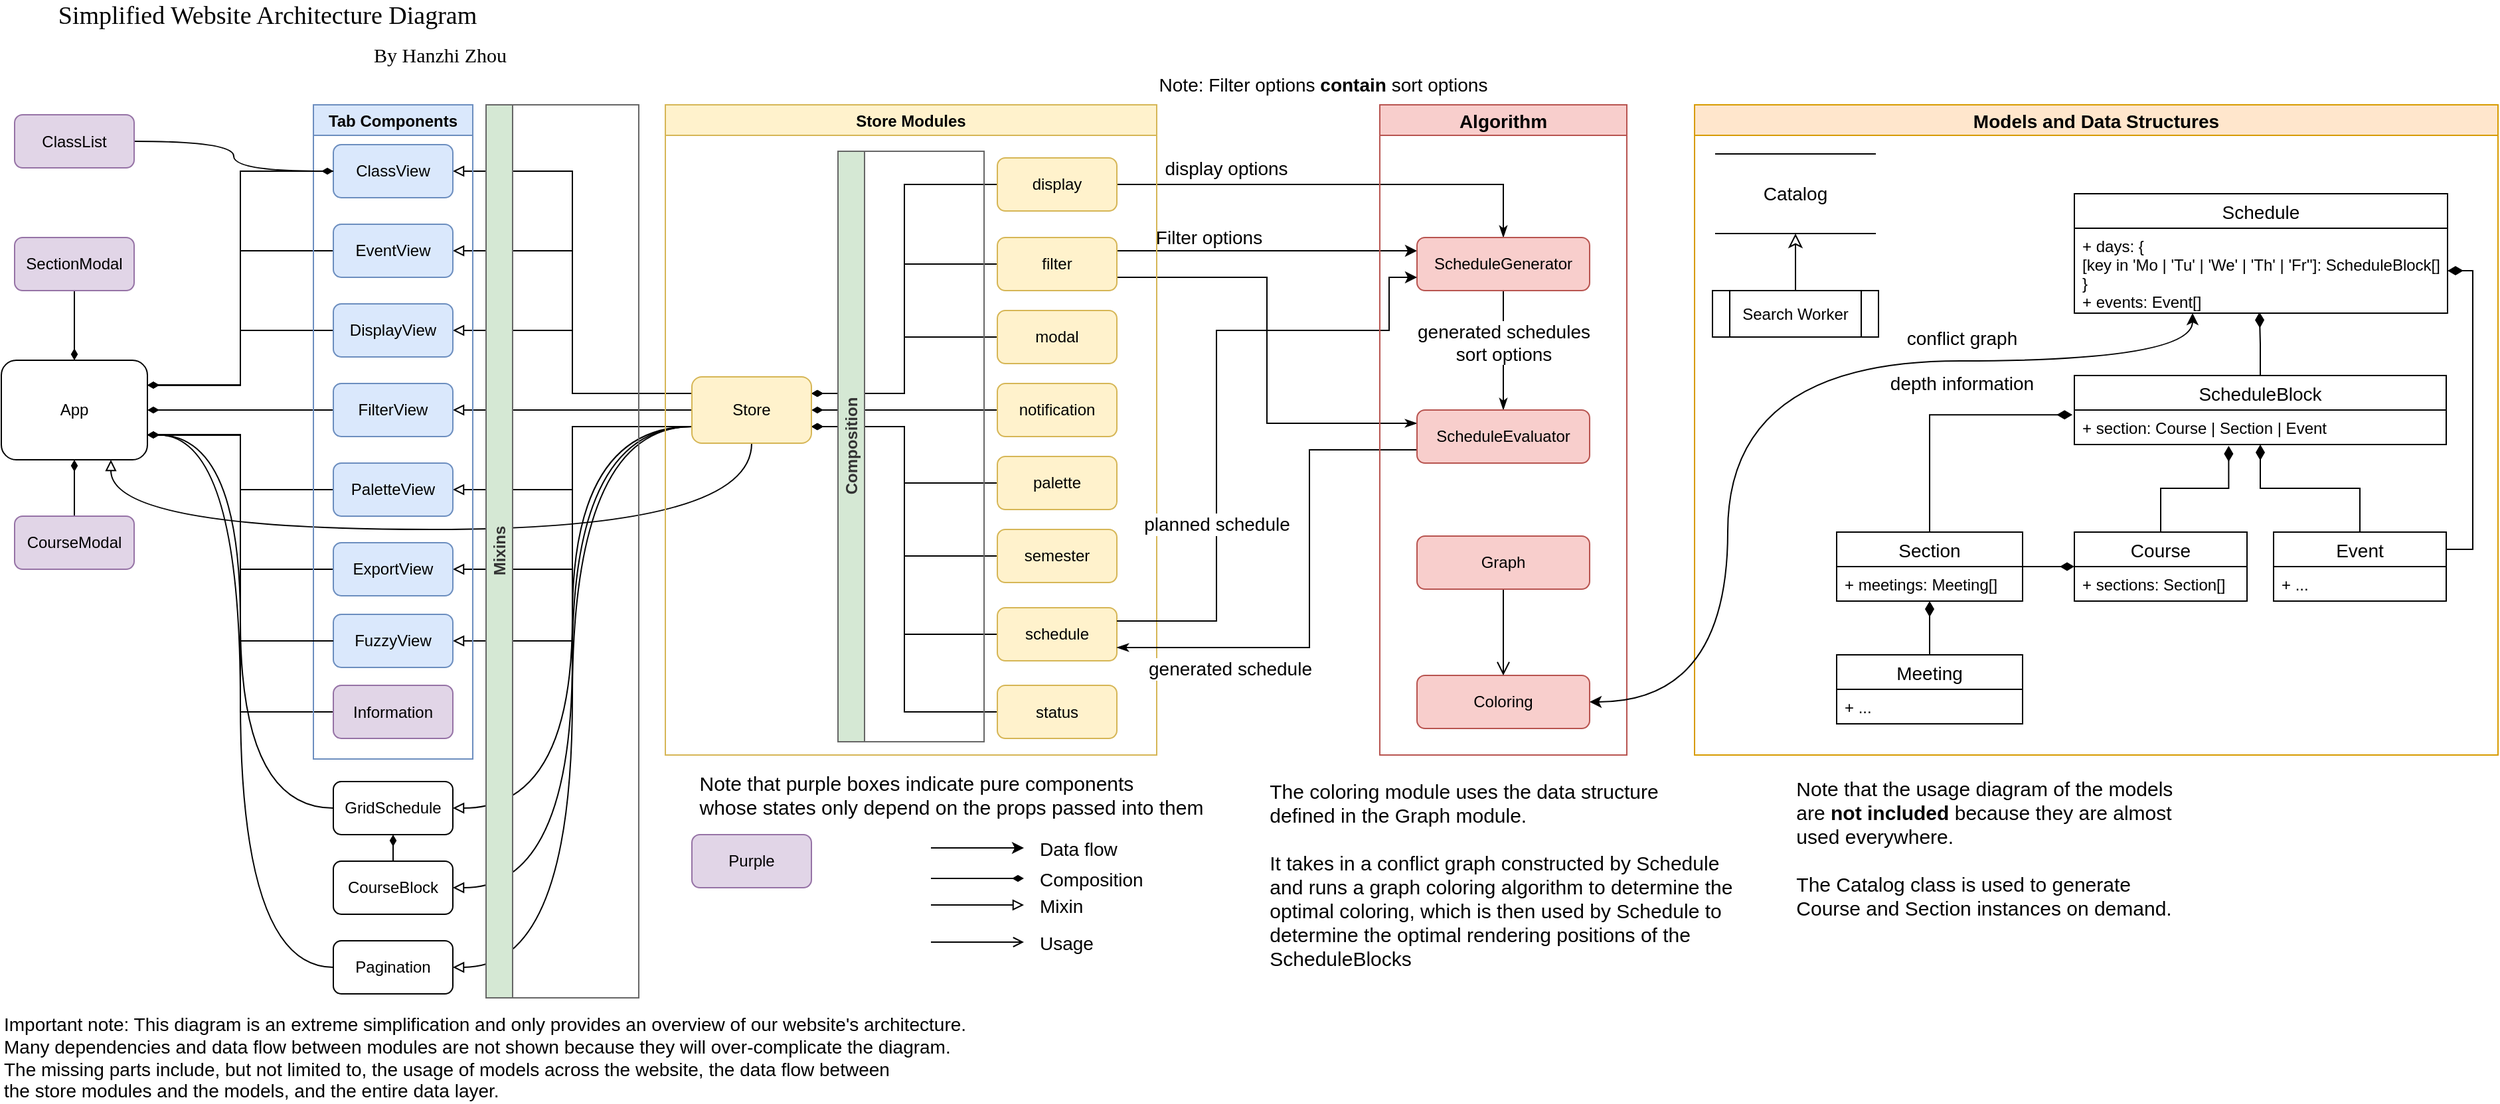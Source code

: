 <mxfile version="10.7.5" type="github"><diagram id="s-LN_YHEldgcWKMSwlyy" name="Page-1"><mxGraphModel dx="900" dy="561" grid="1" gridSize="10" guides="1" tooltips="1" connect="1" arrows="1" fold="1" page="1" pageScale="1" pageWidth="1100" pageHeight="850" math="0" shadow="0"><root><mxCell id="0"/><mxCell id="1" parent="0"/><mxCell id="R91a4dnMdjYMEZ7iDtL6-1" style="edgeStyle=orthogonalEdgeStyle;rounded=0;orthogonalLoop=1;jettySize=auto;html=1;exitX=0;exitY=0.5;exitDx=0;exitDy=0;startArrow=none;startFill=0;endArrow=diamondThin;endFill=1;fontSize=14;entryX=1;entryY=0.75;entryDx=0;entryDy=0;" edge="1" parent="1" source="R91a4dnMdjYMEZ7iDtL6-50" target="R91a4dnMdjYMEZ7iDtL6-19"><mxGeometry relative="1" as="geometry"><mxPoint x="655" y="387" as="targetPoint"/></mxGeometry></mxCell><mxCell id="R91a4dnMdjYMEZ7iDtL6-2" style="edgeStyle=orthogonalEdgeStyle;rounded=0;orthogonalLoop=1;jettySize=auto;html=1;exitX=1;exitY=0.25;exitDx=0;exitDy=0;entryX=0;entryY=0.5;entryDx=0;entryDy=0;endArrow=none;endFill=0;startArrow=diamondThin;startFill=1;" edge="1" parent="1" source="R91a4dnMdjYMEZ7iDtL6-19" target="R91a4dnMdjYMEZ7iDtL6-30"><mxGeometry relative="1" as="geometry"/></mxCell><mxCell id="R91a4dnMdjYMEZ7iDtL6-3" style="edgeStyle=orthogonalEdgeStyle;rounded=0;orthogonalLoop=1;jettySize=auto;html=1;exitX=1;exitY=0.75;exitDx=0;exitDy=0;entryX=0;entryY=0.5;entryDx=0;entryDy=0;endArrow=none;endFill=0;startArrow=diamondThin;startFill=1;" edge="1" parent="1" source="R91a4dnMdjYMEZ7iDtL6-19" target="R91a4dnMdjYMEZ7iDtL6-49"><mxGeometry relative="1" as="geometry"/></mxCell><mxCell id="R91a4dnMdjYMEZ7iDtL6-4" style="edgeStyle=orthogonalEdgeStyle;rounded=0;orthogonalLoop=1;jettySize=auto;html=1;exitX=1;exitY=0.75;exitDx=0;exitDy=0;entryX=0;entryY=0.5;entryDx=0;entryDy=0;endArrow=none;endFill=0;startArrow=diamondThin;startFill=1;" edge="1" parent="1" source="R91a4dnMdjYMEZ7iDtL6-19" target="R91a4dnMdjYMEZ7iDtL6-31"><mxGeometry relative="1" as="geometry"/></mxCell><mxCell id="R91a4dnMdjYMEZ7iDtL6-5" style="edgeStyle=orthogonalEdgeStyle;rounded=0;orthogonalLoop=1;jettySize=auto;html=1;exitX=1;exitY=0.75;exitDx=0;exitDy=0;entryX=0;entryY=0.5;entryDx=0;entryDy=0;endArrow=none;endFill=0;startArrow=diamondThin;startFill=1;" edge="1" parent="1" source="R91a4dnMdjYMEZ7iDtL6-19" target="R91a4dnMdjYMEZ7iDtL6-20"><mxGeometry relative="1" as="geometry"/></mxCell><mxCell id="R91a4dnMdjYMEZ7iDtL6-6" style="edgeStyle=orthogonalEdgeStyle;rounded=0;orthogonalLoop=1;jettySize=auto;html=1;exitX=1;exitY=0.25;exitDx=0;exitDy=0;entryX=0;entryY=0.5;entryDx=0;entryDy=0;endArrow=none;endFill=0;startArrow=diamondThin;startFill=1;" edge="1" parent="1" source="R91a4dnMdjYMEZ7iDtL6-19" target="R91a4dnMdjYMEZ7iDtL6-27"><mxGeometry relative="1" as="geometry"/></mxCell><mxCell id="R91a4dnMdjYMEZ7iDtL6-7" style="edgeStyle=orthogonalEdgeStyle;rounded=0;orthogonalLoop=1;jettySize=auto;html=1;exitX=1;exitY=0.5;exitDx=0;exitDy=0;entryX=0;entryY=0.5;entryDx=0;entryDy=0;endArrow=none;endFill=0;startArrow=diamondThin;startFill=1;" edge="1" parent="1" source="R91a4dnMdjYMEZ7iDtL6-19" target="R91a4dnMdjYMEZ7iDtL6-26"><mxGeometry relative="1" as="geometry"/></mxCell><mxCell id="R91a4dnMdjYMEZ7iDtL6-8" style="edgeStyle=orthogonalEdgeStyle;rounded=0;orthogonalLoop=1;jettySize=auto;html=1;exitX=1;exitY=0.25;exitDx=0;exitDy=0;entryX=0;entryY=0.5;entryDx=0;entryDy=0;endArrow=none;endFill=0;startArrow=diamondThin;startFill=1;" edge="1" parent="1" source="R91a4dnMdjYMEZ7iDtL6-19" target="R91a4dnMdjYMEZ7iDtL6-25"><mxGeometry relative="1" as="geometry"/></mxCell><mxCell id="R91a4dnMdjYMEZ7iDtL6-9" style="edgeStyle=orthogonalEdgeStyle;rounded=0;orthogonalLoop=1;jettySize=auto;html=1;exitX=0;exitY=0.25;exitDx=0;exitDy=0;entryX=1;entryY=0.5;entryDx=0;entryDy=0;endArrow=block;endFill=0;startArrow=none;startFill=0;" edge="1" parent="1" source="R91a4dnMdjYMEZ7iDtL6-19" target="R91a4dnMdjYMEZ7iDtL6-32"><mxGeometry relative="1" as="geometry"/></mxCell><mxCell id="R91a4dnMdjYMEZ7iDtL6-10" style="edgeStyle=orthogonalEdgeStyle;rounded=0;orthogonalLoop=1;jettySize=auto;html=1;exitX=0;exitY=0.5;exitDx=0;exitDy=0;entryX=1;entryY=0.5;entryDx=0;entryDy=0;endArrow=block;endFill=0;startArrow=none;startFill=0;" edge="1" parent="1" source="R91a4dnMdjYMEZ7iDtL6-19" target="R91a4dnMdjYMEZ7iDtL6-40"><mxGeometry relative="1" as="geometry"/></mxCell><mxCell id="R91a4dnMdjYMEZ7iDtL6-11" style="edgeStyle=orthogonalEdgeStyle;rounded=0;orthogonalLoop=1;jettySize=auto;html=1;exitX=0;exitY=0.75;exitDx=0;exitDy=0;entryX=1;entryY=0.5;entryDx=0;entryDy=0;endArrow=block;endFill=0;startArrow=none;startFill=0;" edge="1" parent="1" source="R91a4dnMdjYMEZ7iDtL6-19" target="R91a4dnMdjYMEZ7iDtL6-42"><mxGeometry relative="1" as="geometry"/></mxCell><mxCell id="R91a4dnMdjYMEZ7iDtL6-12" style="edgeStyle=orthogonalEdgeStyle;rounded=0;orthogonalLoop=1;jettySize=auto;html=1;exitX=0;exitY=0.75;exitDx=0;exitDy=0;entryX=1;entryY=0.5;entryDx=0;entryDy=0;endArrow=block;endFill=0;startArrow=none;startFill=0;" edge="1" parent="1" source="R91a4dnMdjYMEZ7iDtL6-19" target="R91a4dnMdjYMEZ7iDtL6-44"><mxGeometry relative="1" as="geometry"/></mxCell><mxCell id="R91a4dnMdjYMEZ7iDtL6-13" style="edgeStyle=orthogonalEdgeStyle;rounded=0;orthogonalLoop=1;jettySize=auto;html=1;exitX=0;exitY=0.25;exitDx=0;exitDy=0;entryX=1;entryY=0.5;entryDx=0;entryDy=0;endArrow=block;endFill=0;startArrow=none;startFill=0;" edge="1" parent="1" source="R91a4dnMdjYMEZ7iDtL6-19" target="R91a4dnMdjYMEZ7iDtL6-34"><mxGeometry relative="1" as="geometry"/></mxCell><mxCell id="R91a4dnMdjYMEZ7iDtL6-14" style="edgeStyle=orthogonalEdgeStyle;rounded=0;orthogonalLoop=1;jettySize=auto;html=1;exitX=0;exitY=0.25;exitDx=0;exitDy=0;entryX=1;entryY=0.5;entryDx=0;entryDy=0;endArrow=block;endFill=0;startArrow=none;startFill=0;" edge="1" parent="1" source="R91a4dnMdjYMEZ7iDtL6-19" target="R91a4dnMdjYMEZ7iDtL6-36"><mxGeometry relative="1" as="geometry"/></mxCell><mxCell id="R91a4dnMdjYMEZ7iDtL6-15" style="edgeStyle=orthogonalEdgeStyle;curved=1;rounded=0;orthogonalLoop=1;jettySize=auto;html=1;exitX=0;exitY=0.75;exitDx=0;exitDy=0;startArrow=none;startFill=0;endArrow=block;endFill=0;entryX=1;entryY=0.5;entryDx=0;entryDy=0;" edge="1" parent="1" source="R91a4dnMdjYMEZ7iDtL6-19" target="R91a4dnMdjYMEZ7iDtL6-58"><mxGeometry relative="1" as="geometry"><mxPoint x="390" y="607" as="targetPoint"/></mxGeometry></mxCell><mxCell id="R91a4dnMdjYMEZ7iDtL6-16" style="edgeStyle=orthogonalEdgeStyle;curved=1;rounded=0;orthogonalLoop=1;jettySize=auto;html=1;exitX=0;exitY=0.75;exitDx=0;exitDy=0;entryX=1;entryY=0.5;entryDx=0;entryDy=0;startArrow=none;startFill=0;endArrow=block;endFill=0;" edge="1" parent="1" source="R91a4dnMdjYMEZ7iDtL6-19" target="R91a4dnMdjYMEZ7iDtL6-61"><mxGeometry relative="1" as="geometry"><mxPoint x="382" y="667" as="targetPoint"/></mxGeometry></mxCell><mxCell id="R91a4dnMdjYMEZ7iDtL6-17" style="edgeStyle=orthogonalEdgeStyle;curved=1;rounded=0;orthogonalLoop=1;jettySize=auto;html=1;exitX=0;exitY=0.75;exitDx=0;exitDy=0;entryX=1;entryY=0.5;entryDx=0;entryDy=0;startArrow=none;startFill=0;endArrow=block;endFill=0;" edge="1" parent="1" source="R91a4dnMdjYMEZ7iDtL6-19" target="R91a4dnMdjYMEZ7iDtL6-56"><mxGeometry relative="1" as="geometry"/></mxCell><mxCell id="R91a4dnMdjYMEZ7iDtL6-18" style="edgeStyle=orthogonalEdgeStyle;curved=1;rounded=0;orthogonalLoop=1;jettySize=auto;html=1;exitX=0.5;exitY=1;exitDx=0;exitDy=0;entryX=0.75;entryY=1;entryDx=0;entryDy=0;startArrow=none;startFill=0;endArrow=block;endFill=0;" edge="1" parent="1" source="R91a4dnMdjYMEZ7iDtL6-19" target="R91a4dnMdjYMEZ7iDtL6-38"><mxGeometry relative="1" as="geometry"><Array as="points"><mxPoint x="605" y="417"/><mxPoint x="123" y="417"/></Array></mxGeometry></mxCell><mxCell id="R91a4dnMdjYMEZ7iDtL6-118" style="edgeStyle=orthogonalEdgeStyle;rounded=0;orthogonalLoop=1;jettySize=auto;html=1;exitX=0;exitY=0.75;exitDx=0;exitDy=0;entryX=1;entryY=0.5;entryDx=0;entryDy=0;endArrow=block;endFill=0;" edge="1" parent="1" source="R91a4dnMdjYMEZ7iDtL6-19" target="R91a4dnMdjYMEZ7iDtL6-117"><mxGeometry relative="1" as="geometry"/></mxCell><mxCell id="R91a4dnMdjYMEZ7iDtL6-19" value="Store" style="rounded=1;whiteSpace=wrap;html=1;fillColor=#fff2cc;strokeColor=#d6b656;" vertex="1" parent="1"><mxGeometry x="560" y="302" width="90" height="50" as="geometry"/></mxCell><mxCell id="R91a4dnMdjYMEZ7iDtL6-20" value="palette" style="rounded=1;whiteSpace=wrap;html=1;fillColor=#fff2cc;strokeColor=#d6b656;" vertex="1" parent="1"><mxGeometry x="790" y="362" width="90" height="40" as="geometry"/></mxCell><mxCell id="R91a4dnMdjYMEZ7iDtL6-21" style="edgeStyle=orthogonalEdgeStyle;rounded=0;orthogonalLoop=1;jettySize=auto;html=1;exitX=1;exitY=0.75;exitDx=0;exitDy=0;entryX=0;entryY=0.25;entryDx=0;entryDy=0;startArrow=none;startFill=0;endArrow=classicThin;endFill=1;fontSize=14;" edge="1" parent="1" source="R91a4dnMdjYMEZ7iDtL6-25" target="R91a4dnMdjYMEZ7iDtL6-84"><mxGeometry relative="1" as="geometry"/></mxCell><mxCell id="R91a4dnMdjYMEZ7iDtL6-22" value="sort options" style="text;html=1;resizable=0;points=[];align=center;verticalAlign=middle;labelBackgroundColor=#ffffff;fontSize=14;" vertex="1" connectable="0" parent="R91a4dnMdjYMEZ7iDtL6-21"><mxGeometry x="0.28" y="12" relative="1" as="geometry"><mxPoint x="-55" y="-134" as="offset"/></mxGeometry></mxCell><mxCell id="R91a4dnMdjYMEZ7iDtL6-23" style="edgeStyle=orthogonalEdgeStyle;rounded=0;orthogonalLoop=1;jettySize=auto;html=1;exitX=1;exitY=0.25;exitDx=0;exitDy=0;entryX=0;entryY=0.25;entryDx=0;entryDy=0;" edge="1" parent="1" source="R91a4dnMdjYMEZ7iDtL6-25" target="R91a4dnMdjYMEZ7iDtL6-70"><mxGeometry relative="1" as="geometry"><Array as="points"><mxPoint x="1065" y="207"/><mxPoint x="1065" y="207"/></Array></mxGeometry></mxCell><mxCell id="R91a4dnMdjYMEZ7iDtL6-24" value="Filter options" style="text;html=1;resizable=0;points=[];align=center;verticalAlign=middle;labelBackgroundColor=#ffffff;fontSize=14;" vertex="1" connectable="0" parent="R91a4dnMdjYMEZ7iDtL6-23"><mxGeometry x="-0.214" relative="1" as="geometry"><mxPoint x="-20" y="-10" as="offset"/></mxGeometry></mxCell><mxCell id="R91a4dnMdjYMEZ7iDtL6-25" value="filter" style="rounded=1;whiteSpace=wrap;html=1;fillColor=#fff2cc;strokeColor=#d6b656;" vertex="1" parent="1"><mxGeometry x="790" y="197" width="90" height="40" as="geometry"/></mxCell><mxCell id="R91a4dnMdjYMEZ7iDtL6-26" value="notification" style="rounded=1;whiteSpace=wrap;html=1;fillColor=#fff2cc;strokeColor=#d6b656;" vertex="1" parent="1"><mxGeometry x="790" y="307" width="90" height="40" as="geometry"/></mxCell><mxCell id="R91a4dnMdjYMEZ7iDtL6-27" value="modal" style="rounded=1;whiteSpace=wrap;html=1;fillColor=#fff2cc;strokeColor=#d6b656;" vertex="1" parent="1"><mxGeometry x="790" y="252" width="90" height="40" as="geometry"/></mxCell><mxCell id="R91a4dnMdjYMEZ7iDtL6-28" style="edgeStyle=orthogonalEdgeStyle;rounded=0;orthogonalLoop=1;jettySize=auto;html=1;entryX=0.5;entryY=0;entryDx=0;entryDy=0;startArrow=none;startFill=0;endArrow=classicThin;endFill=1;fontSize=15;" edge="1" parent="1" source="R91a4dnMdjYMEZ7iDtL6-30" target="R91a4dnMdjYMEZ7iDtL6-70"><mxGeometry relative="1" as="geometry"/></mxCell><mxCell id="R91a4dnMdjYMEZ7iDtL6-29" value="display options" style="text;html=1;resizable=0;points=[];align=center;verticalAlign=middle;labelBackgroundColor=#ffffff;fontSize=14;" vertex="1" connectable="0" parent="R91a4dnMdjYMEZ7iDtL6-28"><mxGeometry x="0.137" y="1" relative="1" as="geometry"><mxPoint x="-106" y="-11.5" as="offset"/></mxGeometry></mxCell><mxCell id="R91a4dnMdjYMEZ7iDtL6-30" value="display" style="rounded=1;whiteSpace=wrap;html=1;fillColor=#fff2cc;strokeColor=#d6b656;" vertex="1" parent="1"><mxGeometry x="790" y="137" width="90" height="40" as="geometry"/></mxCell><mxCell id="R91a4dnMdjYMEZ7iDtL6-31" value="semester" style="rounded=1;whiteSpace=wrap;html=1;fillColor=#fff2cc;strokeColor=#d6b656;" vertex="1" parent="1"><mxGeometry x="790" y="417" width="90" height="40" as="geometry"/></mxCell><mxCell id="R91a4dnMdjYMEZ7iDtL6-32" value="ClassView" style="rounded=1;whiteSpace=wrap;html=1;fillColor=#dae8fc;strokeColor=#6c8ebf;" vertex="1" parent="1"><mxGeometry x="290" y="127" width="90" height="40" as="geometry"/></mxCell><mxCell id="R91a4dnMdjYMEZ7iDtL6-33" style="edgeStyle=orthogonalEdgeStyle;rounded=0;orthogonalLoop=1;jettySize=auto;html=1;exitX=0;exitY=0.5;exitDx=0;exitDy=0;entryX=1;entryY=0.25;entryDx=0;entryDy=0;endArrow=diamondThin;endFill=1;" edge="1" parent="1" source="R91a4dnMdjYMEZ7iDtL6-34" target="R91a4dnMdjYMEZ7iDtL6-38"><mxGeometry relative="1" as="geometry"/></mxCell><mxCell id="R91a4dnMdjYMEZ7iDtL6-34" value="EventView" style="rounded=1;whiteSpace=wrap;html=1;fillColor=#dae8fc;strokeColor=#6c8ebf;" vertex="1" parent="1"><mxGeometry x="290" y="187" width="90" height="40" as="geometry"/></mxCell><mxCell id="R91a4dnMdjYMEZ7iDtL6-35" style="edgeStyle=orthogonalEdgeStyle;rounded=0;orthogonalLoop=1;jettySize=auto;html=1;exitX=0;exitY=0.5;exitDx=0;exitDy=0;entryX=1;entryY=0.25;entryDx=0;entryDy=0;endArrow=diamondThin;endFill=1;" edge="1" parent="1" source="R91a4dnMdjYMEZ7iDtL6-36" target="R91a4dnMdjYMEZ7iDtL6-38"><mxGeometry relative="1" as="geometry"/></mxCell><mxCell id="R91a4dnMdjYMEZ7iDtL6-36" value="DisplayView" style="rounded=1;whiteSpace=wrap;html=1;fillColor=#dae8fc;strokeColor=#6c8ebf;" vertex="1" parent="1"><mxGeometry x="290" y="247" width="90" height="40" as="geometry"/></mxCell><mxCell id="R91a4dnMdjYMEZ7iDtL6-37" style="edgeStyle=orthogonalEdgeStyle;rounded=0;orthogonalLoop=1;jettySize=auto;html=1;exitX=1;exitY=0.25;exitDx=0;exitDy=0;entryX=0;entryY=0.5;entryDx=0;entryDy=0;endArrow=none;endFill=0;startArrow=diamondThin;startFill=1;" edge="1" parent="1" source="R91a4dnMdjYMEZ7iDtL6-38" target="R91a4dnMdjYMEZ7iDtL6-32"><mxGeometry relative="1" as="geometry"><Array as="points"><mxPoint x="220" y="308"/><mxPoint x="220" y="147"/></Array></mxGeometry></mxCell><mxCell id="R91a4dnMdjYMEZ7iDtL6-38" value="App" style="rounded=1;whiteSpace=wrap;html=1;" vertex="1" parent="1"><mxGeometry x="40" y="289.5" width="110" height="75" as="geometry"/></mxCell><mxCell id="R91a4dnMdjYMEZ7iDtL6-39" style="edgeStyle=orthogonalEdgeStyle;rounded=0;orthogonalLoop=1;jettySize=auto;html=1;exitX=0;exitY=0.5;exitDx=0;exitDy=0;entryX=1;entryY=0.5;entryDx=0;entryDy=0;endArrow=diamondThin;endFill=1;" edge="1" parent="1" source="R91a4dnMdjYMEZ7iDtL6-40" target="R91a4dnMdjYMEZ7iDtL6-38"><mxGeometry relative="1" as="geometry"/></mxCell><mxCell id="R91a4dnMdjYMEZ7iDtL6-40" value="FilterView" style="rounded=1;whiteSpace=wrap;html=1;fillColor=#dae8fc;strokeColor=#6c8ebf;" vertex="1" parent="1"><mxGeometry x="290" y="307" width="90" height="40" as="geometry"/></mxCell><mxCell id="R91a4dnMdjYMEZ7iDtL6-41" style="edgeStyle=orthogonalEdgeStyle;rounded=0;orthogonalLoop=1;jettySize=auto;html=1;exitX=0;exitY=0.5;exitDx=0;exitDy=0;entryX=1;entryY=0.75;entryDx=0;entryDy=0;endArrow=diamondThin;endFill=1;" edge="1" parent="1" source="R91a4dnMdjYMEZ7iDtL6-42" target="R91a4dnMdjYMEZ7iDtL6-38"><mxGeometry relative="1" as="geometry"/></mxCell><mxCell id="R91a4dnMdjYMEZ7iDtL6-42" value="PaletteView" style="rounded=1;whiteSpace=wrap;html=1;fillColor=#dae8fc;strokeColor=#6c8ebf;" vertex="1" parent="1"><mxGeometry x="290" y="367" width="90" height="40" as="geometry"/></mxCell><mxCell id="R91a4dnMdjYMEZ7iDtL6-43" style="edgeStyle=orthogonalEdgeStyle;rounded=0;orthogonalLoop=1;jettySize=auto;html=1;exitX=0;exitY=0.5;exitDx=0;exitDy=0;endArrow=diamondThin;endFill=1;entryX=1;entryY=0.75;entryDx=0;entryDy=0;" edge="1" parent="1" source="R91a4dnMdjYMEZ7iDtL6-44" target="R91a4dnMdjYMEZ7iDtL6-38"><mxGeometry relative="1" as="geometry"><mxPoint x="160" y="397" as="targetPoint"/></mxGeometry></mxCell><mxCell id="R91a4dnMdjYMEZ7iDtL6-44" value="ExportView" style="rounded=1;whiteSpace=wrap;html=1;fillColor=#dae8fc;strokeColor=#6c8ebf;" vertex="1" parent="1"><mxGeometry x="290" y="427" width="90" height="40" as="geometry"/></mxCell><mxCell id="R91a4dnMdjYMEZ7iDtL6-45" style="edgeStyle=orthogonalEdgeStyle;rounded=0;orthogonalLoop=1;jettySize=auto;html=1;exitX=0;exitY=0.5;exitDx=0;exitDy=0;entryX=1;entryY=0.75;entryDx=0;entryDy=0;endArrow=diamondThin;endFill=1;" edge="1" parent="1" source="R91a4dnMdjYMEZ7iDtL6-46" target="R91a4dnMdjYMEZ7iDtL6-38"><mxGeometry relative="1" as="geometry"/></mxCell><mxCell id="R91a4dnMdjYMEZ7iDtL6-47" value="Tab Components" style="swimlane;startSize=23;fillColor=#dae8fc;strokeColor=#6c8ebf;" vertex="1" parent="1"><mxGeometry x="275" y="97" width="120" height="493" as="geometry"/></mxCell><mxCell id="R91a4dnMdjYMEZ7iDtL6-46" value="Information" style="rounded=1;whiteSpace=wrap;html=1;fillColor=#e1d5e7;strokeColor=#9673a6;gradientDirection=east;" vertex="1" parent="R91a4dnMdjYMEZ7iDtL6-47"><mxGeometry x="15" y="437.5" width="90" height="40" as="geometry"/></mxCell><mxCell id="R91a4dnMdjYMEZ7iDtL6-117" value="FuzzyView" style="rounded=1;whiteSpace=wrap;html=1;fillColor=#dae8fc;strokeColor=#6c8ebf;" vertex="1" parent="R91a4dnMdjYMEZ7iDtL6-47"><mxGeometry x="15" y="384" width="90" height="40" as="geometry"/></mxCell><mxCell id="R91a4dnMdjYMEZ7iDtL6-48" value="Store Modules" style="swimlane;startSize=23;fillColor=#fff2cc;strokeColor=#d6b656;" vertex="1" parent="1"><mxGeometry x="540" y="97" width="370" height="490" as="geometry"/></mxCell><mxCell id="R91a4dnMdjYMEZ7iDtL6-49" value="status" style="rounded=1;whiteSpace=wrap;html=1;fillColor=#fff2cc;strokeColor=#d6b656;" vertex="1" parent="R91a4dnMdjYMEZ7iDtL6-48"><mxGeometry x="250" y="437.5" width="90" height="40" as="geometry"/></mxCell><mxCell id="R91a4dnMdjYMEZ7iDtL6-50" value="schedule" style="rounded=1;whiteSpace=wrap;html=1;fillColor=#fff2cc;strokeColor=#d6b656;" vertex="1" parent="R91a4dnMdjYMEZ7iDtL6-48"><mxGeometry x="250" y="379" width="90" height="40" as="geometry"/></mxCell><mxCell id="R91a4dnMdjYMEZ7iDtL6-51" value="Composition" style="swimlane;html=1;horizontal=0;startSize=20;fillColor=#D5E8D4;strokeColor=#666666;fontColor=#333333;container=0;shadow=0;glass=0;noLabel=0;" vertex="1" parent="R91a4dnMdjYMEZ7iDtL6-48"><mxGeometry x="130" y="35" width="110" height="445" as="geometry"/></mxCell><mxCell id="R91a4dnMdjYMEZ7iDtL6-52" value="Mixins" style="swimlane;html=1;horizontal=0;startSize=20;fillColor=#D5E8D4;strokeColor=#666666;fontColor=#333333;container=0;shadow=0;glass=0;noLabel=0;" vertex="1" parent="1"><mxGeometry x="405" y="97" width="115" height="673" as="geometry"/></mxCell><mxCell id="R91a4dnMdjYMEZ7iDtL6-53" style="edgeStyle=orthogonalEdgeStyle;rounded=0;orthogonalLoop=1;jettySize=auto;html=1;entryX=0;entryY=0.5;entryDx=0;entryDy=0;startArrow=none;startFill=0;endArrow=diamondThin;endFill=1;curved=1;" edge="1" parent="1" source="R91a4dnMdjYMEZ7iDtL6-54" target="R91a4dnMdjYMEZ7iDtL6-32"><mxGeometry relative="1" as="geometry"/></mxCell><mxCell id="R91a4dnMdjYMEZ7iDtL6-54" value="ClassList" style="rounded=1;whiteSpace=wrap;html=1;shadow=0;glass=0;fillColor=#e1d5e7;strokeColor=#9673a6;" vertex="1" parent="1"><mxGeometry x="50" y="104.5" width="90" height="40" as="geometry"/></mxCell><mxCell id="R91a4dnMdjYMEZ7iDtL6-55" style="edgeStyle=orthogonalEdgeStyle;curved=1;rounded=0;orthogonalLoop=1;jettySize=auto;html=1;exitX=0;exitY=0.5;exitDx=0;exitDy=0;entryX=1;entryY=0.75;entryDx=0;entryDy=0;startArrow=none;startFill=0;endArrow=diamondThin;endFill=1;" edge="1" parent="1" source="R91a4dnMdjYMEZ7iDtL6-56" target="R91a4dnMdjYMEZ7iDtL6-38"><mxGeometry relative="1" as="geometry"/></mxCell><mxCell id="R91a4dnMdjYMEZ7iDtL6-56" value="Pagination" style="rounded=1;whiteSpace=wrap;html=1;" vertex="1" parent="1"><mxGeometry x="290" y="727" width="90" height="40" as="geometry"/></mxCell><mxCell id="R91a4dnMdjYMEZ7iDtL6-57" style="edgeStyle=orthogonalEdgeStyle;curved=1;rounded=0;orthogonalLoop=1;jettySize=auto;html=1;exitX=0;exitY=0.5;exitDx=0;exitDy=0;entryX=1;entryY=0.75;entryDx=0;entryDy=0;startArrow=none;startFill=0;endArrow=diamondThin;endFill=1;" edge="1" parent="1" source="R91a4dnMdjYMEZ7iDtL6-58" target="R91a4dnMdjYMEZ7iDtL6-38"><mxGeometry relative="1" as="geometry"/></mxCell><mxCell id="R91a4dnMdjYMEZ7iDtL6-58" value="GridSchedule" style="rounded=1;whiteSpace=wrap;html=1;" vertex="1" parent="1"><mxGeometry x="290" y="607" width="90" height="40" as="geometry"/></mxCell><mxCell id="R91a4dnMdjYMEZ7iDtL6-59" style="edgeStyle=orthogonalEdgeStyle;curved=1;rounded=0;orthogonalLoop=1;jettySize=auto;html=1;exitX=0.5;exitY=0;exitDx=0;exitDy=0;entryX=0.5;entryY=1;entryDx=0;entryDy=0;startArrow=none;startFill=0;endArrow=diamondThin;endFill=1;" edge="1" parent="1" source="R91a4dnMdjYMEZ7iDtL6-61" target="R91a4dnMdjYMEZ7iDtL6-58"><mxGeometry relative="1" as="geometry"/></mxCell><mxCell id="R91a4dnMdjYMEZ7iDtL6-61" value="CourseBlock" style="rounded=1;whiteSpace=wrap;html=1;" vertex="1" parent="1"><mxGeometry x="290" y="667" width="90" height="40" as="geometry"/></mxCell><mxCell id="R91a4dnMdjYMEZ7iDtL6-62" value="" style="edgeStyle=orthogonalEdgeStyle;curved=1;rounded=0;orthogonalLoop=1;jettySize=auto;html=1;startArrow=none;startFill=0;endArrow=diamondThin;endFill=1;" edge="1" parent="1" source="R91a4dnMdjYMEZ7iDtL6-63" target="R91a4dnMdjYMEZ7iDtL6-38"><mxGeometry relative="1" as="geometry"/></mxCell><mxCell id="R91a4dnMdjYMEZ7iDtL6-63" value="CourseModal" style="rounded=1;whiteSpace=wrap;html=1;fillColor=#e1d5e7;strokeColor=#9673a6;" vertex="1" parent="1"><mxGeometry x="50" y="407" width="90" height="40" as="geometry"/></mxCell><mxCell id="R91a4dnMdjYMEZ7iDtL6-64" value="" style="edgeStyle=orthogonalEdgeStyle;curved=1;rounded=0;orthogonalLoop=1;jettySize=auto;html=1;startArrow=none;startFill=0;endArrow=diamondThin;endFill=1;" edge="1" parent="1" source="R91a4dnMdjYMEZ7iDtL6-65" target="R91a4dnMdjYMEZ7iDtL6-38"><mxGeometry relative="1" as="geometry"/></mxCell><mxCell id="R91a4dnMdjYMEZ7iDtL6-65" value="SectionModal" style="rounded=1;whiteSpace=wrap;html=1;fillColor=#e1d5e7;strokeColor=#9673a6;" vertex="1" parent="1"><mxGeometry x="50" y="197" width="90" height="40" as="geometry"/></mxCell><mxCell id="R91a4dnMdjYMEZ7iDtL6-66" value="Purple" style="rounded=1;whiteSpace=wrap;html=1;fillColor=#e1d5e7;strokeColor=#9673a6;" vertex="1" parent="1"><mxGeometry x="560" y="647" width="90" height="40" as="geometry"/></mxCell><mxCell id="R91a4dnMdjYMEZ7iDtL6-67" value="&lt;div style=&quot;text-align: left ; font-size: 15px&quot;&gt;&lt;span style=&quot;font-size: 15px&quot;&gt;Note that purple boxes indicate pure components&amp;nbsp;&lt;/span&gt;&lt;/div&gt;&lt;div style=&quot;text-align: left ; font-size: 15px&quot;&gt;&lt;span style=&quot;font-size: 15px&quot;&gt;whose states only depend on the props passed into them&lt;/span&gt;&lt;/div&gt;" style="text;html=1;resizable=0;autosize=1;align=center;verticalAlign=middle;points=[];fillColor=none;strokeColor=none;rounded=0;shadow=0;glass=0;fontSize=15;" vertex="1" parent="1"><mxGeometry x="560" y="597" width="390" height="40" as="geometry"/></mxCell><mxCell id="R91a4dnMdjYMEZ7iDtL6-68" style="edgeStyle=orthogonalEdgeStyle;curved=1;rounded=0;orthogonalLoop=1;jettySize=auto;html=1;entryX=0.5;entryY=0;entryDx=0;entryDy=0;startArrow=none;startFill=0;endArrow=classicThin;endFill=1;fontSize=14;" edge="1" parent="1" source="R91a4dnMdjYMEZ7iDtL6-70" target="R91a4dnMdjYMEZ7iDtL6-84"><mxGeometry relative="1" as="geometry"/></mxCell><mxCell id="R91a4dnMdjYMEZ7iDtL6-69" value="generated schedules&lt;br&gt;sort options&lt;br&gt;" style="text;html=1;resizable=0;points=[];align=center;verticalAlign=middle;labelBackgroundColor=#ffffff;fontSize=14;" vertex="1" connectable="0" parent="R91a4dnMdjYMEZ7iDtL6-68"><mxGeometry x="-0.289" relative="1" as="geometry"><mxPoint y="7" as="offset"/></mxGeometry></mxCell><mxCell id="R91a4dnMdjYMEZ7iDtL6-70" value="ScheduleGenerator" style="rounded=1;whiteSpace=wrap;html=1;fillColor=#f8cecc;strokeColor=#b85450;" vertex="1" parent="1"><mxGeometry x="1106" y="197" width="130" height="40" as="geometry"/></mxCell><mxCell id="R91a4dnMdjYMEZ7iDtL6-71" style="edgeStyle=orthogonalEdgeStyle;rounded=0;orthogonalLoop=1;jettySize=auto;html=1;exitX=0;exitY=0.75;exitDx=0;exitDy=0;entryX=1;entryY=0.75;entryDx=0;entryDy=0;startArrow=none;startFill=0;endArrow=classicThin;endFill=1;fontSize=14;" edge="1" parent="1" source="R91a4dnMdjYMEZ7iDtL6-84" target="R91a4dnMdjYMEZ7iDtL6-50"><mxGeometry relative="1" as="geometry"><Array as="points"><mxPoint x="1025" y="357"/><mxPoint x="1025" y="506"/></Array></mxGeometry></mxCell><mxCell id="R91a4dnMdjYMEZ7iDtL6-72" value="generated schedule" style="text;html=1;resizable=0;points=[];align=center;verticalAlign=middle;labelBackgroundColor=#ffffff;fontSize=14;direction=south;" vertex="1" connectable="0" parent="R91a4dnMdjYMEZ7iDtL6-71"><mxGeometry x="-0.088" y="-69" relative="1" as="geometry"><mxPoint x="9" y="74.5" as="offset"/></mxGeometry></mxCell><mxCell id="R91a4dnMdjYMEZ7iDtL6-73" value="Note: Filter options &lt;b&gt;contain&lt;/b&gt; sort options" style="text;html=1;resizable=0;autosize=1;align=center;verticalAlign=middle;points=[];fillColor=none;strokeColor=none;rounded=0;shadow=0;glass=0;fontSize=14;" vertex="1" parent="1"><mxGeometry x="905" y="72" width="260" height="20" as="geometry"/></mxCell><mxCell id="R91a4dnMdjYMEZ7iDtL6-74" style="edgeStyle=orthogonalEdgeStyle;rounded=0;orthogonalLoop=1;jettySize=auto;html=1;exitX=1;exitY=0.25;exitDx=0;exitDy=0;entryX=0;entryY=0.75;entryDx=0;entryDy=0;" edge="1" parent="1" source="R91a4dnMdjYMEZ7iDtL6-50" target="R91a4dnMdjYMEZ7iDtL6-70"><mxGeometry relative="1" as="geometry"><Array as="points"><mxPoint x="955" y="486"/><mxPoint x="955" y="267"/><mxPoint x="1085" y="267"/><mxPoint x="1085" y="227"/></Array></mxGeometry></mxCell><mxCell id="R91a4dnMdjYMEZ7iDtL6-75" value="&lt;span style=&quot;font-size: 14px;&quot;&gt;planned schedule&lt;/span&gt;" style="text;html=1;resizable=0;points=[];align=center;verticalAlign=middle;labelBackgroundColor=#ffffff;fontSize=14;" vertex="1" connectable="0" parent="R91a4dnMdjYMEZ7iDtL6-74"><mxGeometry x="-0.316" relative="1" as="geometry"><mxPoint y="18" as="offset"/></mxGeometry></mxCell><mxCell id="R91a4dnMdjYMEZ7iDtL6-76" value="" style="edgeStyle=orthogonalEdgeStyle;rounded=0;orthogonalLoop=1;jettySize=auto;html=1;fontSize=14;" edge="1" parent="1"><mxGeometry relative="1" as="geometry"><mxPoint x="740" y="657" as="sourcePoint"/><mxPoint x="810" y="657" as="targetPoint"/></mxGeometry></mxCell><mxCell id="R91a4dnMdjYMEZ7iDtL6-77" value="Data flow" style="text;html=1;resizable=0;points=[];autosize=1;align=left;verticalAlign=top;spacingTop=-4;fontSize=14;" vertex="1" parent="1"><mxGeometry x="820" y="647" width="70" height="20" as="geometry"/></mxCell><mxCell id="R91a4dnMdjYMEZ7iDtL6-78" value="" style="edgeStyle=orthogonalEdgeStyle;rounded=0;orthogonalLoop=1;jettySize=auto;html=1;fontSize=14;endArrow=diamondThin;endFill=1;" edge="1" parent="1"><mxGeometry relative="1" as="geometry"><mxPoint x="740" y="680" as="sourcePoint"/><mxPoint x="810" y="680" as="targetPoint"/></mxGeometry></mxCell><mxCell id="R91a4dnMdjYMEZ7iDtL6-79" value="Composition" style="text;html=1;resizable=0;points=[];autosize=1;align=left;verticalAlign=top;spacingTop=-4;fontSize=14;" vertex="1" parent="1"><mxGeometry x="820" y="670" width="90" height="20" as="geometry"/></mxCell><mxCell id="R91a4dnMdjYMEZ7iDtL6-80" value="" style="edgeStyle=orthogonalEdgeStyle;rounded=0;orthogonalLoop=1;jettySize=auto;html=1;fontSize=14;endArrow=block;endFill=0;" edge="1" parent="1"><mxGeometry relative="1" as="geometry"><mxPoint x="740" y="700" as="sourcePoint"/><mxPoint x="810" y="700" as="targetPoint"/></mxGeometry></mxCell><mxCell id="R91a4dnMdjYMEZ7iDtL6-81" value="Mixin" style="text;html=1;resizable=0;points=[];autosize=1;align=left;verticalAlign=top;spacingTop=-4;fontSize=14;" vertex="1" parent="1"><mxGeometry x="820" y="690" width="50" height="20" as="geometry"/></mxCell><mxCell id="R91a4dnMdjYMEZ7iDtL6-82" value="Algorithm" style="swimlane;fontSize=14;fillColor=#f8cecc;strokeColor=#b85450;" vertex="1" parent="1"><mxGeometry x="1078" y="97" width="186" height="490" as="geometry"/></mxCell><mxCell id="R91a4dnMdjYMEZ7iDtL6-83" value="Coloring" style="rounded=1;whiteSpace=wrap;html=1;fillColor=#f8cecc;strokeColor=#b85450;" vertex="1" parent="R91a4dnMdjYMEZ7iDtL6-82"><mxGeometry x="28" y="430" width="130" height="40" as="geometry"/></mxCell><mxCell id="R91a4dnMdjYMEZ7iDtL6-84" value="ScheduleEvaluator" style="rounded=1;whiteSpace=wrap;html=1;fillColor=#f8cecc;strokeColor=#b85450;" vertex="1" parent="R91a4dnMdjYMEZ7iDtL6-82"><mxGeometry x="28" y="230" width="130" height="40" as="geometry"/></mxCell><mxCell id="R91a4dnMdjYMEZ7iDtL6-85" value="" style="edgeStyle=orthogonalEdgeStyle;curved=1;rounded=0;orthogonalLoop=1;jettySize=auto;html=1;endArrow=open;endFill=0;endSize=8;fontSize=14;" edge="1" parent="R91a4dnMdjYMEZ7iDtL6-82" source="R91a4dnMdjYMEZ7iDtL6-86" target="R91a4dnMdjYMEZ7iDtL6-83"><mxGeometry relative="1" as="geometry"/></mxCell><mxCell id="R91a4dnMdjYMEZ7iDtL6-86" value="Graph" style="rounded=1;whiteSpace=wrap;html=1;fillColor=#f8cecc;strokeColor=#b85450;" vertex="1" parent="R91a4dnMdjYMEZ7iDtL6-82"><mxGeometry x="28" y="325" width="130" height="40" as="geometry"/></mxCell><mxCell id="R91a4dnMdjYMEZ7iDtL6-87" style="edgeStyle=orthogonalEdgeStyle;rounded=0;orthogonalLoop=1;jettySize=auto;html=1;exitX=0.5;exitY=0;exitDx=0;exitDy=0;entryX=0.415;entryY=1.039;entryDx=0;entryDy=0;entryPerimeter=0;endArrow=diamondThin;endFill=1;fontSize=14;endSize=9;" edge="1" parent="1" source="R91a4dnMdjYMEZ7iDtL6-88" target="R91a4dnMdjYMEZ7iDtL6-101"><mxGeometry relative="1" as="geometry"/></mxCell><mxCell id="R91a4dnMdjYMEZ7iDtL6-88" value="Course" style="swimlane;fontStyle=0;childLayout=stackLayout;horizontal=1;startSize=26;fillColor=none;horizontalStack=0;resizeParent=1;resizeParentMax=0;resizeLast=0;collapsible=1;marginBottom=0;fontSize=14;" vertex="1" parent="1"><mxGeometry x="1601" y="419" width="130" height="52" as="geometry"/></mxCell><mxCell id="R91a4dnMdjYMEZ7iDtL6-89" value="+ sections: Section[] " style="text;strokeColor=none;fillColor=none;align=left;verticalAlign=top;spacingLeft=4;spacingRight=4;overflow=hidden;rotatable=0;points=[[0,0.5],[1,0.5]];portConstraint=eastwest;" vertex="1" parent="R91a4dnMdjYMEZ7iDtL6-88"><mxGeometry y="26" width="130" height="26" as="geometry"/></mxCell><mxCell id="R91a4dnMdjYMEZ7iDtL6-90" value="" style="edgeStyle=orthogonalEdgeStyle;rounded=0;orthogonalLoop=1;jettySize=auto;html=1;endArrow=diamondThin;endFill=1;fontSize=14;endSize=8;" edge="1" parent="1" source="R91a4dnMdjYMEZ7iDtL6-92" target="R91a4dnMdjYMEZ7iDtL6-88"><mxGeometry relative="1" as="geometry"/></mxCell><mxCell id="R91a4dnMdjYMEZ7iDtL6-91" style="edgeStyle=orthogonalEdgeStyle;rounded=0;orthogonalLoop=1;jettySize=auto;html=1;exitX=0.5;exitY=0;exitDx=0;exitDy=0;entryX=-0.005;entryY=0.139;entryDx=0;entryDy=0;endArrow=diamondThin;endFill=1;fontSize=14;endSize=9;entryPerimeter=0;" edge="1" parent="1" source="R91a4dnMdjYMEZ7iDtL6-92" target="R91a4dnMdjYMEZ7iDtL6-101"><mxGeometry relative="1" as="geometry"/></mxCell><mxCell id="R91a4dnMdjYMEZ7iDtL6-92" value="Section" style="swimlane;fontStyle=0;childLayout=stackLayout;horizontal=1;startSize=26;fillColor=none;horizontalStack=0;resizeParent=1;resizeParentMax=0;resizeLast=0;collapsible=1;marginBottom=0;fontSize=14;" vertex="1" parent="1"><mxGeometry x="1422" y="419" width="140" height="52" as="geometry"/></mxCell><mxCell id="R91a4dnMdjYMEZ7iDtL6-93" value="+ meetings: Meeting[] " style="text;strokeColor=none;fillColor=none;align=left;verticalAlign=top;spacingLeft=4;spacingRight=4;overflow=hidden;rotatable=0;points=[[0,0.5],[1,0.5]];portConstraint=eastwest;" vertex="1" parent="R91a4dnMdjYMEZ7iDtL6-92"><mxGeometry y="26" width="140" height="26" as="geometry"/></mxCell><mxCell id="R91a4dnMdjYMEZ7iDtL6-94" value="" style="edgeStyle=orthogonalEdgeStyle;rounded=0;orthogonalLoop=1;jettySize=auto;html=1;endArrow=diamondThin;endFill=1;fontSize=14;endSize=9;" edge="1" parent="1" source="R91a4dnMdjYMEZ7iDtL6-95" target="R91a4dnMdjYMEZ7iDtL6-92"><mxGeometry relative="1" as="geometry"/></mxCell><mxCell id="R91a4dnMdjYMEZ7iDtL6-95" value="Meeting" style="swimlane;fontStyle=0;childLayout=stackLayout;horizontal=1;startSize=26;fillColor=none;horizontalStack=0;resizeParent=1;resizeParentMax=0;resizeLast=0;collapsible=1;marginBottom=0;fontSize=14;" vertex="1" parent="1"><mxGeometry x="1422" y="511.5" width="140" height="52" as="geometry"/></mxCell><mxCell id="R91a4dnMdjYMEZ7iDtL6-96" value="+ ... " style="text;strokeColor=none;fillColor=none;align=left;verticalAlign=top;spacingLeft=4;spacingRight=4;overflow=hidden;rotatable=0;points=[[0,0.5],[1,0.5]];portConstraint=eastwest;" vertex="1" parent="R91a4dnMdjYMEZ7iDtL6-95"><mxGeometry y="26" width="140" height="26" as="geometry"/></mxCell><mxCell id="R91a4dnMdjYMEZ7iDtL6-97" value="Schedule" style="swimlane;fontStyle=0;childLayout=stackLayout;horizontal=1;startSize=26;fillColor=none;horizontalStack=0;resizeParent=1;resizeParentMax=0;resizeLast=0;collapsible=1;marginBottom=0;fontSize=14;" vertex="1" parent="1"><mxGeometry x="1601" y="164" width="281" height="90" as="geometry"/></mxCell><mxCell id="R91a4dnMdjYMEZ7iDtL6-98" value="+ days: {&#10;[key in 'Mo | 'Tu' | 'We' | 'Th' | 'Fr'']: ScheduleBlock[]&#10;} &#10;+ events: Event[]&#10;" style="text;strokeColor=none;fillColor=none;align=left;verticalAlign=top;spacingLeft=4;spacingRight=4;overflow=hidden;rotatable=0;points=[[0,0.5],[1,0.5]];portConstraint=eastwest;" vertex="1" parent="R91a4dnMdjYMEZ7iDtL6-97"><mxGeometry y="26" width="281" height="64" as="geometry"/></mxCell><mxCell id="R91a4dnMdjYMEZ7iDtL6-99" style="edgeStyle=orthogonalEdgeStyle;rounded=0;orthogonalLoop=1;jettySize=auto;html=1;exitX=0.5;exitY=0;exitDx=0;exitDy=0;entryX=0.496;entryY=0.988;entryDx=0;entryDy=0;entryPerimeter=0;endArrow=diamondThin;endFill=1;fontSize=14;endSize=9;" edge="1" parent="1" source="R91a4dnMdjYMEZ7iDtL6-100" target="R91a4dnMdjYMEZ7iDtL6-98"><mxGeometry relative="1" as="geometry"/></mxCell><mxCell id="R91a4dnMdjYMEZ7iDtL6-100" value="ScheduleBlock" style="swimlane;fontStyle=0;childLayout=stackLayout;horizontal=1;startSize=26;fillColor=none;horizontalStack=0;resizeParent=1;resizeParentMax=0;resizeLast=0;collapsible=1;marginBottom=0;fontSize=14;" vertex="1" parent="1"><mxGeometry x="1601" y="301" width="280" height="52" as="geometry"/></mxCell><mxCell id="R91a4dnMdjYMEZ7iDtL6-101" value="+ section: Course | Section | Event " style="text;strokeColor=none;fillColor=none;align=left;verticalAlign=top;spacingLeft=4;spacingRight=4;overflow=hidden;rotatable=0;points=[[0,0.5],[1,0.5]];portConstraint=eastwest;" vertex="1" parent="R91a4dnMdjYMEZ7iDtL6-100"><mxGeometry y="26" width="280" height="26" as="geometry"/></mxCell><mxCell id="R91a4dnMdjYMEZ7iDtL6-102" style="edgeStyle=orthogonalEdgeStyle;rounded=0;orthogonalLoop=1;jettySize=auto;html=1;exitX=0.5;exitY=0;exitDx=0;exitDy=0;endArrow=diamondThin;endFill=1;fontSize=14;endSize=9;" edge="1" parent="1" source="R91a4dnMdjYMEZ7iDtL6-104" target="R91a4dnMdjYMEZ7iDtL6-100"><mxGeometry relative="1" as="geometry"/></mxCell><mxCell id="R91a4dnMdjYMEZ7iDtL6-103" style="edgeStyle=orthogonalEdgeStyle;rounded=0;orthogonalLoop=1;jettySize=auto;html=1;exitX=1;exitY=0.25;exitDx=0;exitDy=0;entryX=1;entryY=0.5;entryDx=0;entryDy=0;endArrow=diamondThin;endFill=1;fontSize=14;endSize=9;" edge="1" parent="1" source="R91a4dnMdjYMEZ7iDtL6-104" target="R91a4dnMdjYMEZ7iDtL6-98"><mxGeometry relative="1" as="geometry"/></mxCell><mxCell id="R91a4dnMdjYMEZ7iDtL6-104" value="Event" style="swimlane;fontStyle=0;childLayout=stackLayout;horizontal=1;startSize=26;fillColor=none;horizontalStack=0;resizeParent=1;resizeParentMax=0;resizeLast=0;collapsible=1;marginBottom=0;fontSize=14;" vertex="1" parent="1"><mxGeometry x="1751" y="419" width="130" height="52" as="geometry"/></mxCell><mxCell id="R91a4dnMdjYMEZ7iDtL6-105" value="+ ... " style="text;strokeColor=none;fillColor=none;align=left;verticalAlign=top;spacingLeft=4;spacingRight=4;overflow=hidden;rotatable=0;points=[[0,0.5],[1,0.5]];portConstraint=eastwest;" vertex="1" parent="R91a4dnMdjYMEZ7iDtL6-104"><mxGeometry y="26" width="130" height="26" as="geometry"/></mxCell><mxCell id="R91a4dnMdjYMEZ7iDtL6-106" value="Models and Data Structures" style="swimlane;fontSize=14;fillColor=#ffe6cc;strokeColor=#d79b00;" vertex="1" parent="1"><mxGeometry x="1315" y="97" width="605" height="490" as="geometry"/></mxCell><mxCell id="R91a4dnMdjYMEZ7iDtL6-107" value="Catalog" style="shape=partialRectangle;whiteSpace=wrap;html=1;left=0;right=0;fillColor=none;fontSize=14;" vertex="1" parent="R91a4dnMdjYMEZ7iDtL6-106"><mxGeometry x="16" y="37" width="120" height="60" as="geometry"/></mxCell><mxCell id="R91a4dnMdjYMEZ7iDtL6-127" style="edgeStyle=orthogonalEdgeStyle;curved=1;rounded=0;orthogonalLoop=1;jettySize=auto;html=1;exitX=0.5;exitY=0;exitDx=0;exitDy=0;entryX=0.5;entryY=1;entryDx=0;entryDy=0;startArrow=none;startFill=0;endArrow=classic;endFill=0;endSize=8;fontSize=14;" edge="1" parent="R91a4dnMdjYMEZ7iDtL6-106" source="R91a4dnMdjYMEZ7iDtL6-120" target="R91a4dnMdjYMEZ7iDtL6-107"><mxGeometry relative="1" as="geometry"/></mxCell><mxCell id="R91a4dnMdjYMEZ7iDtL6-120" value="Search Worker" style="shape=process;whiteSpace=wrap;html=1;backgroundOutline=1;" vertex="1" parent="R91a4dnMdjYMEZ7iDtL6-106"><mxGeometry x="13.5" y="140" width="125" height="35" as="geometry"/></mxCell><mxCell id="R91a4dnMdjYMEZ7iDtL6-108" style="edgeStyle=orthogonalEdgeStyle;curved=1;startArrow=classic;startFill=1;" edge="1" parent="1" source="R91a4dnMdjYMEZ7iDtL6-98" target="R91a4dnMdjYMEZ7iDtL6-83"><mxGeometry relative="1" as="geometry"><Array as="points"><mxPoint x="1690" y="290"/><mxPoint x="1340" y="290"/><mxPoint x="1340" y="547"/></Array></mxGeometry></mxCell><mxCell id="R91a4dnMdjYMEZ7iDtL6-109" value="conflict graph&lt;br&gt;&lt;br&gt;depth information&lt;br&gt;" style="text;html=1;resizable=0;points=[];align=center;verticalAlign=middle;labelBackgroundColor=none;fontSize=14;" vertex="1" connectable="0" parent="R91a4dnMdjYMEZ7iDtL6-108"><mxGeometry x="-0.292" y="8" relative="1" as="geometry"><mxPoint x="54" y="-8" as="offset"/></mxGeometry></mxCell><mxCell id="R91a4dnMdjYMEZ7iDtL6-110" value="" style="edgeStyle=orthogonalEdgeStyle;rounded=0;orthogonalLoop=1;jettySize=auto;html=1;fontSize=14;endArrow=open;endFill=0;" edge="1" parent="1"><mxGeometry relative="1" as="geometry"><mxPoint x="740" y="728" as="sourcePoint"/><mxPoint x="810" y="728" as="targetPoint"/></mxGeometry></mxCell><mxCell id="R91a4dnMdjYMEZ7iDtL6-111" value="Usage" style="text;html=1;resizable=0;points=[];autosize=1;align=left;verticalAlign=top;spacingTop=-4;fontSize=14;" vertex="1" parent="1"><mxGeometry x="820" y="718" width="60" height="20" as="geometry"/></mxCell><mxCell id="R91a4dnMdjYMEZ7iDtL6-112" value="&lt;div style=&quot;text-align: left ; font-size: 15px&quot;&gt;The coloring module uses the data structure&amp;nbsp;&lt;/div&gt;&lt;div style=&quot;text-align: left ; font-size: 15px&quot;&gt;defined in the Graph module.&lt;/div&gt;&lt;div style=&quot;text-align: left ; font-size: 15px&quot;&gt;&lt;br&gt;&lt;/div&gt;&lt;div style=&quot;text-align: left ; font-size: 15px&quot;&gt;It takes in a conflict graph constructed by Schedule&amp;nbsp;&lt;/div&gt;&lt;div style=&quot;text-align: left ; font-size: 15px&quot;&gt;and&amp;nbsp;&lt;span&gt;runs a graph coloring algorithm to determine the&amp;nbsp;&lt;/span&gt;&lt;/div&gt;&lt;div style=&quot;text-align: left ; font-size: 15px&quot;&gt;optimal coloring, which is then used by Schedule to&lt;/div&gt;&lt;div style=&quot;text-align: left ; font-size: 15px&quot;&gt;determine the optimal rendering positions of the&amp;nbsp;&lt;/div&gt;&lt;div style=&quot;text-align: left ; font-size: 15px&quot;&gt;ScheduleBlocks&lt;/div&gt;" style="text;html=1;resizable=0;autosize=1;align=center;verticalAlign=middle;points=[];fillColor=none;strokeColor=none;rounded=0;shadow=0;glass=0;fontSize=15;" vertex="1" parent="1"><mxGeometry x="986" y="602" width="370" height="150" as="geometry"/></mxCell><mxCell id="R91a4dnMdjYMEZ7iDtL6-113" value="&lt;div style=&quot;text-align: left ; font-size: 15px&quot;&gt;Note that the usage diagram of the models&amp;nbsp;&lt;/div&gt;&lt;div style=&quot;text-align: left ; font-size: 15px&quot;&gt;are &lt;b&gt;not&amp;nbsp;&lt;/b&gt;&lt;b&gt;included&lt;/b&gt;&lt;span&gt; because they are almost&amp;nbsp;&lt;/span&gt;&lt;/div&gt;&lt;div style=&quot;text-align: left ; font-size: 15px&quot;&gt;&lt;span&gt;used&amp;nbsp;&lt;/span&gt;&lt;span&gt;everywhere.&lt;/span&gt;&lt;/div&gt;&lt;div style=&quot;text-align: left ; font-size: 15px&quot;&gt;&lt;br&gt;&lt;/div&gt;&lt;div style=&quot;text-align: left ; font-size: 15px&quot;&gt;The Catalog class is used to generate&amp;nbsp;&lt;/div&gt;&lt;div style=&quot;text-align: left ; font-size: 15px&quot;&gt;Course and Section instances on demand.&lt;/div&gt;" style="text;html=1;resizable=0;autosize=1;align=center;verticalAlign=middle;points=[];fillColor=none;strokeColor=none;rounded=0;shadow=0;glass=0;fontSize=15;" vertex="1" parent="1"><mxGeometry x="1385" y="602" width="300" height="110" as="geometry"/></mxCell><mxCell id="R91a4dnMdjYMEZ7iDtL6-114" value="&lt;font face=&quot;Verdana&quot;&gt;&lt;span style=&quot;font-size: 19px&quot;&gt;Simplified Website Architecture Diagram&lt;/span&gt;&lt;/font&gt;" style="text;html=1;resizable=0;autosize=1;align=center;verticalAlign=middle;points=[];fillColor=none;strokeColor=none;rounded=0;labelBackgroundColor=none;fontSize=14;" vertex="1" parent="1"><mxGeometry x="40" y="20" width="400" height="20" as="geometry"/></mxCell><mxCell id="R91a4dnMdjYMEZ7iDtL6-115" value="&lt;font face=&quot;Verdana&quot; style=&quot;font-size: 15px&quot;&gt;By Hanzhi Zhou&lt;/font&gt;" style="text;html=1;resizable=0;autosize=1;align=center;verticalAlign=middle;points=[];fillColor=none;strokeColor=none;rounded=0;labelBackgroundColor=none;fontSize=14;" vertex="1" parent="1"><mxGeometry x="305" y="48.5" width="130" height="20" as="geometry"/></mxCell><mxCell id="R91a4dnMdjYMEZ7iDtL6-116" value="Important note: This diagram is an extreme simplification and only provides an overview of our website's architecture. &lt;br&gt;Many dependencies and data flow between modules are not shown because they will over-complicate the diagram. &lt;br&gt;The missing parts include, but not limited to, the usage of models across the website, the data flow between&lt;br&gt;the store&amp;nbsp;modules and the models, and the entire data layer.&amp;nbsp;" style="text;resizable=0;points=[];autosize=1;align=left;verticalAlign=top;spacingTop=-4;fontSize=14;labelBorderColor=none;html=1;" vertex="1" parent="1"><mxGeometry x="40" y="779" width="740" height="70" as="geometry"/></mxCell><mxCell id="R91a4dnMdjYMEZ7iDtL6-119" style="edgeStyle=orthogonalEdgeStyle;rounded=0;orthogonalLoop=1;jettySize=auto;html=1;exitX=0;exitY=0.5;exitDx=0;exitDy=0;entryX=1;entryY=0.75;entryDx=0;entryDy=0;endArrow=diamondThin;endFill=1;" edge="1" parent="1" source="R91a4dnMdjYMEZ7iDtL6-117" target="R91a4dnMdjYMEZ7iDtL6-38"><mxGeometry relative="1" as="geometry"/></mxCell></root></mxGraphModel></diagram></mxfile>